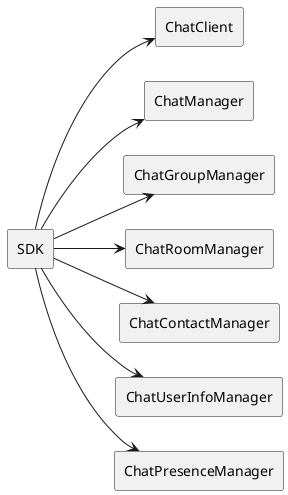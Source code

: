 @startuml relation_schema
skinparam BackgroundColor transparent
skinparam componentStyle rectangle

component SDK
component ChatClient
component ChatManager
component ChatGroupManager
component ChatRoomManager
component ChatContactManager
component ChatUserInfoManager
component ChatPresenceManager

left to right direction

SDK --> ChatClient
SDK --> ChatManager
SDK --> ChatGroupManager
SDK --> ChatRoomManager
SDK --> ChatContactManager
SDK --> ChatUserInfoManager
SDK --> ChatPresenceManager

@enduml

' 这个是SDK核心组件。
' ChatClient是单实例对象，实现SDK初始化、参数配置、登录、退出等基本功能。
' ChatManager实现消息的发送、接收功能。
' ChatGroupManager实现群组的管理。包括创建群组、销毁群组、更新群组信息、管理成员等功能。
' ChatRoomManager实现聊天的管理。包括创建聊天室、更新信息、成员管理等功能。
' ChatContactManager实现通讯录的管理。包括添加好友、删除好友等功能。
' ChatUserInfoManager实现用户信息获取、更新当前用户信息的功能。
' ChatPresenceManager订阅用户状态管理。典型应用场景，例如：当前用户发布“我正在忙”的状态，订阅者将收到该状态。

' This is the core component of the SDK.
' ChatClient is a single-instance object that implements basic functions such as SDK initialization, parameter configuration, login, and logout.
' ChatManager implements message sending and receiving functions.
' ChatGroupManager implements group management. Including functions such as creating groups, destroying groups, updating group information, and managing members.
' ChatRoomManager implements chat management. Including functions such as creating chat rooms, updating information, and member management.
' ChatContactManager implements the management of the address book. Including adding friends, deleting friends and other functions.
' ChatUserInfoManager realizes the functions of obtaining user information and updating the current user information.
' ChatPresenceManager subscription user state management. Typical application scenarios, for example: the current user publishes the status "I am busy", and the subscribers will receive the status.
